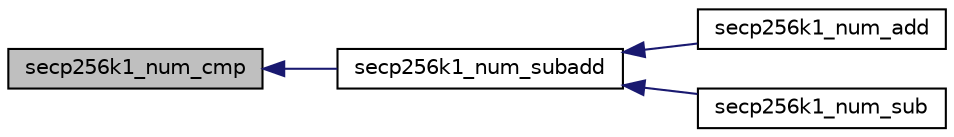 digraph "secp256k1_num_cmp"
{
  edge [fontname="Helvetica",fontsize="10",labelfontname="Helvetica",labelfontsize="10"];
  node [fontname="Helvetica",fontsize="10",shape=record];
  rankdir="LR";
  Node12 [label="secp256k1_num_cmp",height=0.2,width=0.4,color="black", fillcolor="grey75", style="filled", fontcolor="black"];
  Node12 -> Node13 [dir="back",color="midnightblue",fontsize="10",style="solid",fontname="Helvetica"];
  Node13 [label="secp256k1_num_subadd",height=0.2,width=0.4,color="black", fillcolor="white", style="filled",URL="$d2/da2/num__gmp__impl_8h.html#ade08e33c2964e9b6e5ca7160363b21df"];
  Node13 -> Node14 [dir="back",color="midnightblue",fontsize="10",style="solid",fontname="Helvetica"];
  Node14 [label="secp256k1_num_add",height=0.2,width=0.4,color="black", fillcolor="white", style="filled",URL="$d2/da2/num__gmp__impl_8h.html#a2a2407a291e6646a94ade2d5c90f961b"];
  Node13 -> Node15 [dir="back",color="midnightblue",fontsize="10",style="solid",fontname="Helvetica"];
  Node15 [label="secp256k1_num_sub",height=0.2,width=0.4,color="black", fillcolor="white", style="filled",URL="$d2/da2/num__gmp__impl_8h.html#ad5ad0fd05f4f7d29d75f92fa540ede0a"];
}
